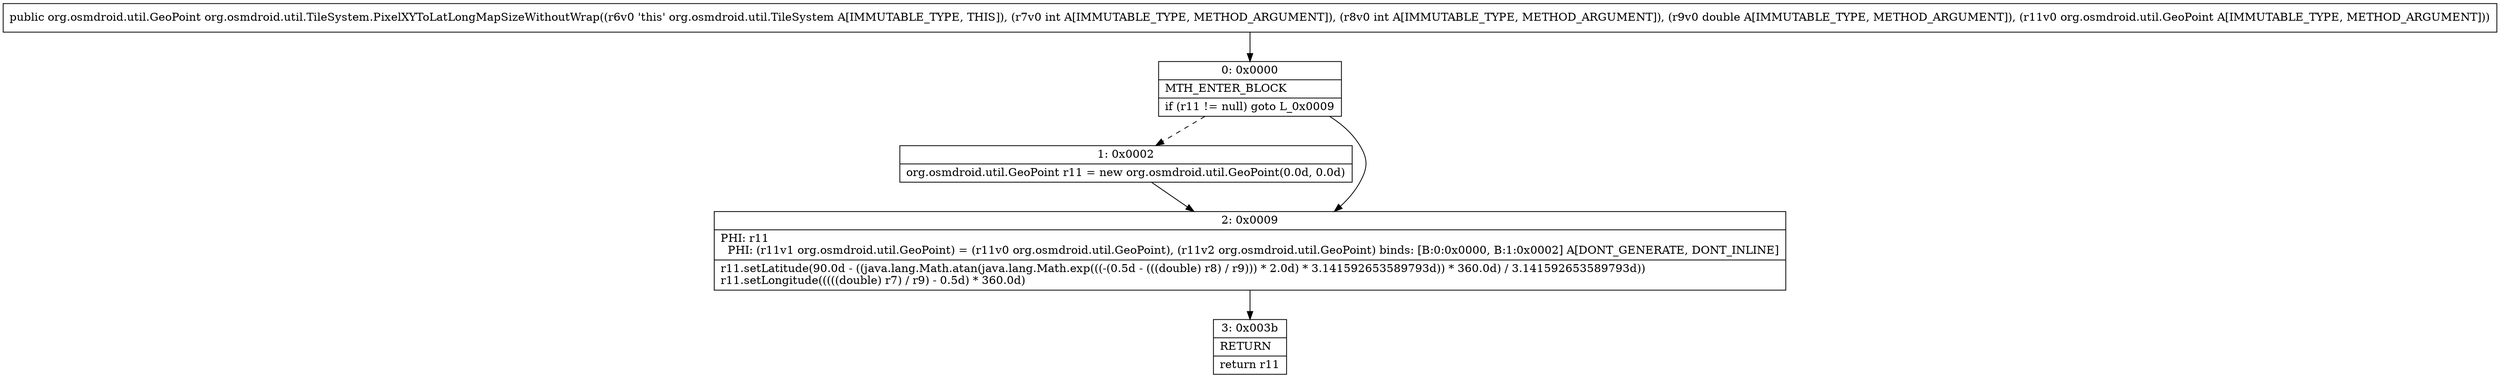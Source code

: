 digraph "CFG fororg.osmdroid.util.TileSystem.PixelXYToLatLongMapSizeWithoutWrap(IIDLorg\/osmdroid\/util\/GeoPoint;)Lorg\/osmdroid\/util\/GeoPoint;" {
Node_0 [shape=record,label="{0\:\ 0x0000|MTH_ENTER_BLOCK\l|if (r11 != null) goto L_0x0009\l}"];
Node_1 [shape=record,label="{1\:\ 0x0002|org.osmdroid.util.GeoPoint r11 = new org.osmdroid.util.GeoPoint(0.0d, 0.0d)\l}"];
Node_2 [shape=record,label="{2\:\ 0x0009|PHI: r11 \l  PHI: (r11v1 org.osmdroid.util.GeoPoint) = (r11v0 org.osmdroid.util.GeoPoint), (r11v2 org.osmdroid.util.GeoPoint) binds: [B:0:0x0000, B:1:0x0002] A[DONT_GENERATE, DONT_INLINE]\l|r11.setLatitude(90.0d \- ((java.lang.Math.atan(java.lang.Math.exp(((\-(0.5d \- (((double) r8) \/ r9))) * 2.0d) * 3.141592653589793d)) * 360.0d) \/ 3.141592653589793d))\lr11.setLongitude(((((double) r7) \/ r9) \- 0.5d) * 360.0d)\l}"];
Node_3 [shape=record,label="{3\:\ 0x003b|RETURN\l|return r11\l}"];
MethodNode[shape=record,label="{public org.osmdroid.util.GeoPoint org.osmdroid.util.TileSystem.PixelXYToLatLongMapSizeWithoutWrap((r6v0 'this' org.osmdroid.util.TileSystem A[IMMUTABLE_TYPE, THIS]), (r7v0 int A[IMMUTABLE_TYPE, METHOD_ARGUMENT]), (r8v0 int A[IMMUTABLE_TYPE, METHOD_ARGUMENT]), (r9v0 double A[IMMUTABLE_TYPE, METHOD_ARGUMENT]), (r11v0 org.osmdroid.util.GeoPoint A[IMMUTABLE_TYPE, METHOD_ARGUMENT])) }"];
MethodNode -> Node_0;
Node_0 -> Node_1[style=dashed];
Node_0 -> Node_2;
Node_1 -> Node_2;
Node_2 -> Node_3;
}

